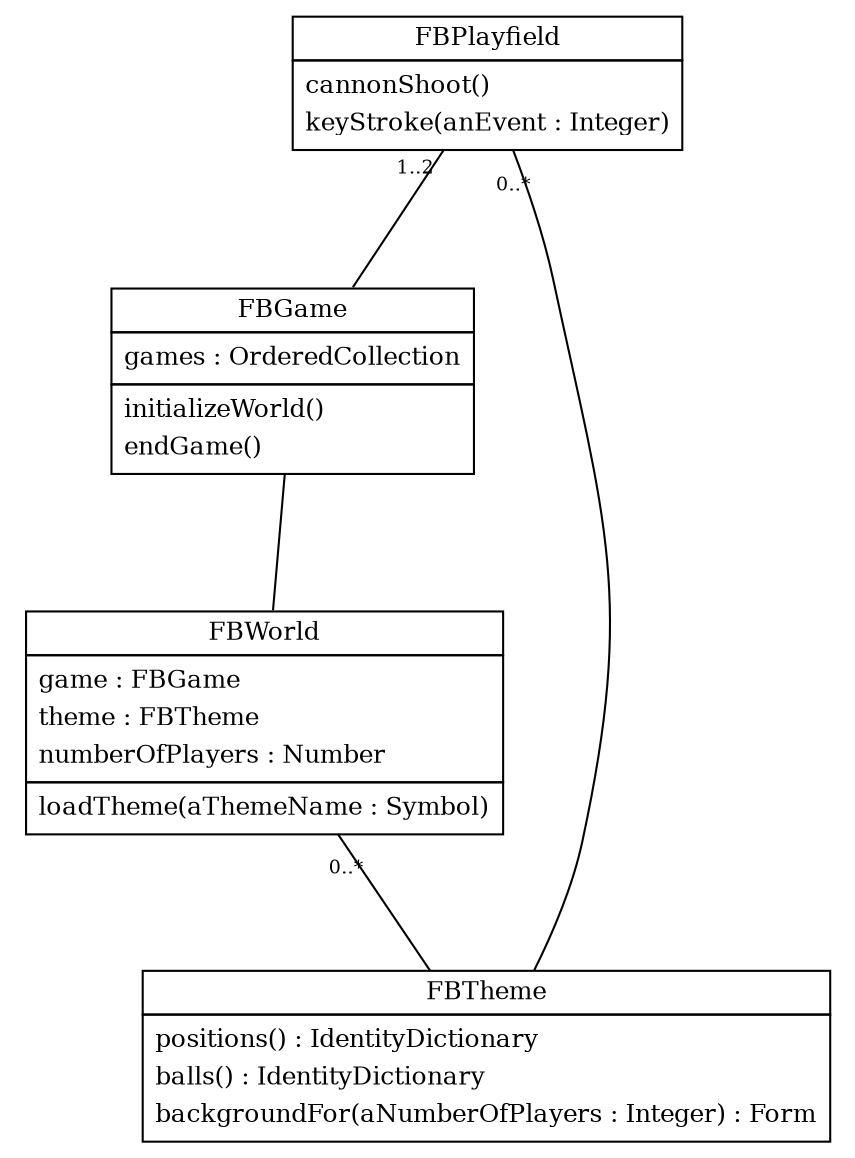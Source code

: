 graph Architecture {
    ranksep = "0.8"
    nodesep = "0.85"
    nojustify = "true"
    graph [
    ]
    node [
        fontsize = 12
        shape = "plaintext"
    ]
    edge [
        fontsize = 9
    ]
    // class Architecture::FBGame
    "FBGame" [label=<
        <TABLE border="0" cellspacing="0" cellpadding="0" cellborder="0" port="port">
        <TR><TD><TABLE border="1" cellborder="0" CELLPADDING="3" CELLSPACING="0" ALIGN="LEFT"><TR><TD>FBGame</TD></TR></TABLE></TD></TR><TR><TD><TABLE border="1" cellborder="0" CELLPADDING="0" CELLSPACING="5" ALIGN="LEFT"><TR><TD align="left">games : OrderedCollection</TD></TR></TABLE></TD></TR><TR><TD><TABLE border="1" cellborder="0" CELLPADDING="0" CELLSPACING="5" ALIGN="LEFT"><TR><TD align="left">initializeWorld()</TD></TR><TR><TD align="left">endGame()</TD></TR></TABLE></TD></TR></TABLE>>];
    // class Architecture::FBWorld
    "FBWorld" [label=<
        <TABLE border="0" cellspacing="0" cellpadding="0" cellborder="0" port="port">
        <TR><TD><TABLE border="1" cellborder="0" CELLPADDING="3" CELLSPACING="0" ALIGN="LEFT"><TR><TD>FBWorld</TD></TR></TABLE></TD></TR><TR><TD><TABLE border="1" cellborder="0" CELLPADDING="0" CELLSPACING="5" ALIGN="LEFT"><TR><TD align="left">game : FBGame</TD></TR><TR><TD align="left">theme : FBTheme</TD></TR><TR><TD align="left">numberOfPlayers : Number</TD></TR></TABLE></TD></TR><TR><TD><TABLE border="1" cellborder="0" CELLPADDING="0" CELLSPACING="5" ALIGN="LEFT"><TR><TD align="left">loadTheme(aThemeName : Symbol)</TD></TR></TABLE></TD></TR></TABLE>>];
    // class Architecture::FBTheme
    "FBTheme" [label=<
        <TABLE border="0" cellspacing="0" cellpadding="0" cellborder="0" port="port">
        <TR><TD><TABLE border="1" cellborder="0" CELLPADDING="3" CELLSPACING="0" ALIGN="LEFT"><TR><TD>FBTheme</TD></TR></TABLE></TD></TR><TR><TD><TABLE border="1" cellborder="0" CELLPADDING="0" CELLSPACING="5" ALIGN="LEFT"><TR><TD align="left">positions() : IdentityDictionary</TD></TR><TR><TD align="left">balls() : IdentityDictionary</TD></TR><TR><TD align="left">backgroundFor(aNumberOfPlayers : Integer) : Form</TD></TR></TABLE></TD></TR></TABLE>>];
    // class Architecture::FBPlayfield
    "FBPlayfield" [label=<
        <TABLE border="0" cellspacing="0" cellpadding="0" cellborder="0" port="port">
        <TR><TD><TABLE border="1" cellborder="0" CELLPADDING="3" CELLSPACING="0" ALIGN="LEFT"><TR><TD>FBPlayfield</TD></TR></TABLE></TD></TR><TR><TD><TABLE border="1" cellborder="0" CELLPADDING="0" CELLSPACING="5" ALIGN="LEFT"><TR><TD align="left">cannonShoot()</TD></TR><TR><TD align="left">keyStroke(anEvent : Integer)</TD></TR></TABLE></TD></TR></TABLE>>];
    FBPlayfield:port -- FBGame:port [
        label = ""
        arrowhead = "opennone"
        headlabel = ""
        arrowtail = "nonenone"
        taillabel = " 1..2"
        labeldistance = "1.7"
        constraint = "true"
        style = "solid"
    ]
    FBPlayfield:port -- FBTheme:port [
        label = ""
        arrowhead = "opennone"
        headlabel = ""
        arrowtail = "nonenone"
        taillabel = " 0..*"
        labeldistance = "1.7"
        constraint = "true"
        style = "solid"
    ]
    FBWorld:port -- FBTheme:port [
        label = ""
        arrowhead = "opennone"
        headlabel = ""
        arrowtail = "nonenone"
        taillabel = " 0..*"
        labeldistance = "1.7"
        constraint = "true"
        style = "solid"
    ]
    FBGame:port -- FBWorld:port [
        label = ""
        arrowhead = "opennone"
        headlabel = ""
        arrowtail = "diamondnone"
        taillabel = ""
        labeldistance = "1.7"
        constraint = "true"
        style = "solid"
    ]

}

